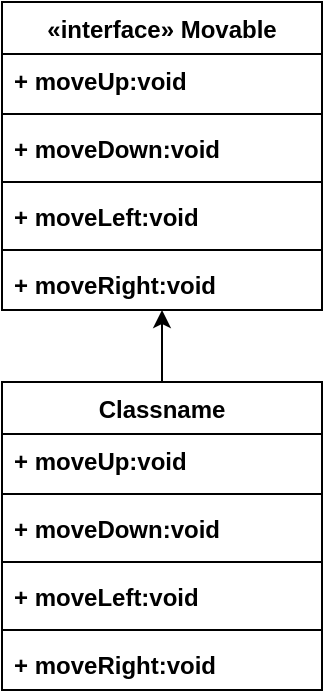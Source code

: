 <mxfile version="20.6.0" type="device"><diagram id="9r_Lskm49qYWbQ1BhRO7" name="Страница 1"><mxGraphModel dx="317" dy="516" grid="1" gridSize="10" guides="1" tooltips="1" connect="1" arrows="1" fold="1" page="1" pageScale="1" pageWidth="827" pageHeight="1169" math="0" shadow="0"><root><mxCell id="0"/><mxCell id="1" parent="0"/><mxCell id="HZIAYkxjMxhOMtpKLKSO-16" value="«interface» Movable" style="swimlane;fontStyle=1;align=center;verticalAlign=top;childLayout=stackLayout;horizontal=1;startSize=26;horizontalStack=0;resizeParent=1;resizeParentMax=0;resizeLast=0;collapsible=1;marginBottom=0;" vertex="1" parent="1"><mxGeometry x="370" y="260" width="160" height="154" as="geometry"/></mxCell><mxCell id="HZIAYkxjMxhOMtpKLKSO-17" value="+ moveUp:void" style="text;strokeColor=none;fillColor=none;align=left;verticalAlign=top;spacingLeft=4;spacingRight=4;overflow=hidden;rotatable=0;points=[[0,0.5],[1,0.5]];portConstraint=eastwest;fontStyle=1" vertex="1" parent="HZIAYkxjMxhOMtpKLKSO-16"><mxGeometry y="26" width="160" height="26" as="geometry"/></mxCell><mxCell id="HZIAYkxjMxhOMtpKLKSO-18" value="" style="line;strokeWidth=1;fillColor=none;align=left;verticalAlign=middle;spacingTop=-1;spacingLeft=3;spacingRight=3;rotatable=0;labelPosition=right;points=[];portConstraint=eastwest;strokeColor=inherit;" vertex="1" parent="HZIAYkxjMxhOMtpKLKSO-16"><mxGeometry y="52" width="160" height="8" as="geometry"/></mxCell><mxCell id="HZIAYkxjMxhOMtpKLKSO-19" value="+ moveDown:void" style="text;strokeColor=none;fillColor=none;align=left;verticalAlign=top;spacingLeft=4;spacingRight=4;overflow=hidden;rotatable=0;points=[[0,0.5],[1,0.5]];portConstraint=eastwest;fontStyle=1" vertex="1" parent="HZIAYkxjMxhOMtpKLKSO-16"><mxGeometry y="60" width="160" height="26" as="geometry"/></mxCell><mxCell id="HZIAYkxjMxhOMtpKLKSO-23" value="" style="line;strokeWidth=1;fillColor=none;align=left;verticalAlign=middle;spacingTop=-1;spacingLeft=3;spacingRight=3;rotatable=0;labelPosition=right;points=[];portConstraint=eastwest;strokeColor=inherit;" vertex="1" parent="HZIAYkxjMxhOMtpKLKSO-16"><mxGeometry y="86" width="160" height="8" as="geometry"/></mxCell><mxCell id="HZIAYkxjMxhOMtpKLKSO-21" value="+ moveLeft:void" style="text;strokeColor=none;fillColor=none;align=left;verticalAlign=top;spacingLeft=4;spacingRight=4;overflow=hidden;rotatable=0;points=[[0,0.5],[1,0.5]];portConstraint=eastwest;fontStyle=1" vertex="1" parent="HZIAYkxjMxhOMtpKLKSO-16"><mxGeometry y="94" width="160" height="26" as="geometry"/></mxCell><mxCell id="HZIAYkxjMxhOMtpKLKSO-24" value="" style="line;strokeWidth=1;fillColor=none;align=left;verticalAlign=middle;spacingTop=-1;spacingLeft=3;spacingRight=3;rotatable=0;labelPosition=right;points=[];portConstraint=eastwest;strokeColor=inherit;" vertex="1" parent="HZIAYkxjMxhOMtpKLKSO-16"><mxGeometry y="120" width="160" height="8" as="geometry"/></mxCell><mxCell id="HZIAYkxjMxhOMtpKLKSO-22" value="+ moveRight:void" style="text;strokeColor=none;fillColor=none;align=left;verticalAlign=top;spacingLeft=4;spacingRight=4;overflow=hidden;rotatable=0;points=[[0,0.5],[1,0.5]];portConstraint=eastwest;fontStyle=1" vertex="1" parent="HZIAYkxjMxhOMtpKLKSO-16"><mxGeometry y="128" width="160" height="26" as="geometry"/></mxCell><mxCell id="HZIAYkxjMxhOMtpKLKSO-29" style="edgeStyle=orthogonalEdgeStyle;rounded=0;orthogonalLoop=1;jettySize=auto;html=1;exitX=0.5;exitY=0;exitDx=0;exitDy=0;" edge="1" parent="1" source="HZIAYkxjMxhOMtpKLKSO-25" target="HZIAYkxjMxhOMtpKLKSO-16"><mxGeometry relative="1" as="geometry"/></mxCell><mxCell id="HZIAYkxjMxhOMtpKLKSO-25" value="Classname" style="swimlane;fontStyle=1;align=center;verticalAlign=top;childLayout=stackLayout;horizontal=1;startSize=26;horizontalStack=0;resizeParent=1;resizeParentMax=0;resizeLast=0;collapsible=1;marginBottom=0;" vertex="1" parent="1"><mxGeometry x="370" y="450" width="160" height="154" as="geometry"/></mxCell><mxCell id="HZIAYkxjMxhOMtpKLKSO-26" value="+ moveUp:void" style="text;strokeColor=none;fillColor=none;align=left;verticalAlign=top;spacingLeft=4;spacingRight=4;overflow=hidden;rotatable=0;points=[[0,0.5],[1,0.5]];portConstraint=eastwest;fontStyle=1" vertex="1" parent="HZIAYkxjMxhOMtpKLKSO-25"><mxGeometry y="26" width="160" height="26" as="geometry"/></mxCell><mxCell id="HZIAYkxjMxhOMtpKLKSO-27" value="" style="line;strokeWidth=1;fillColor=none;align=left;verticalAlign=middle;spacingTop=-1;spacingLeft=3;spacingRight=3;rotatable=0;labelPosition=right;points=[];portConstraint=eastwest;strokeColor=inherit;" vertex="1" parent="HZIAYkxjMxhOMtpKLKSO-25"><mxGeometry y="52" width="160" height="8" as="geometry"/></mxCell><mxCell id="HZIAYkxjMxhOMtpKLKSO-28" value="+ moveDown:void" style="text;strokeColor=none;fillColor=none;align=left;verticalAlign=top;spacingLeft=4;spacingRight=4;overflow=hidden;rotatable=0;points=[[0,0.5],[1,0.5]];portConstraint=eastwest;fontStyle=1" vertex="1" parent="HZIAYkxjMxhOMtpKLKSO-25"><mxGeometry y="60" width="160" height="26" as="geometry"/></mxCell><mxCell id="HZIAYkxjMxhOMtpKLKSO-31" value="" style="line;strokeWidth=1;fillColor=none;align=left;verticalAlign=middle;spacingTop=-1;spacingLeft=3;spacingRight=3;rotatable=0;labelPosition=right;points=[];portConstraint=eastwest;strokeColor=inherit;" vertex="1" parent="HZIAYkxjMxhOMtpKLKSO-25"><mxGeometry y="86" width="160" height="8" as="geometry"/></mxCell><mxCell id="HZIAYkxjMxhOMtpKLKSO-30" value="+ moveLeft:void" style="text;strokeColor=none;fillColor=none;align=left;verticalAlign=top;spacingLeft=4;spacingRight=4;overflow=hidden;rotatable=0;points=[[0,0.5],[1,0.5]];portConstraint=eastwest;fontStyle=1" vertex="1" parent="HZIAYkxjMxhOMtpKLKSO-25"><mxGeometry y="94" width="160" height="26" as="geometry"/></mxCell><mxCell id="HZIAYkxjMxhOMtpKLKSO-33" value="" style="line;strokeWidth=1;fillColor=none;align=left;verticalAlign=middle;spacingTop=-1;spacingLeft=3;spacingRight=3;rotatable=0;labelPosition=right;points=[];portConstraint=eastwest;strokeColor=inherit;" vertex="1" parent="HZIAYkxjMxhOMtpKLKSO-25"><mxGeometry y="120" width="160" height="8" as="geometry"/></mxCell><mxCell id="HZIAYkxjMxhOMtpKLKSO-32" value="+ moveRight:void" style="text;strokeColor=none;fillColor=none;align=left;verticalAlign=top;spacingLeft=4;spacingRight=4;overflow=hidden;rotatable=0;points=[[0,0.5],[1,0.5]];portConstraint=eastwest;fontStyle=1" vertex="1" parent="HZIAYkxjMxhOMtpKLKSO-25"><mxGeometry y="128" width="160" height="26" as="geometry"/></mxCell></root></mxGraphModel></diagram></mxfile>